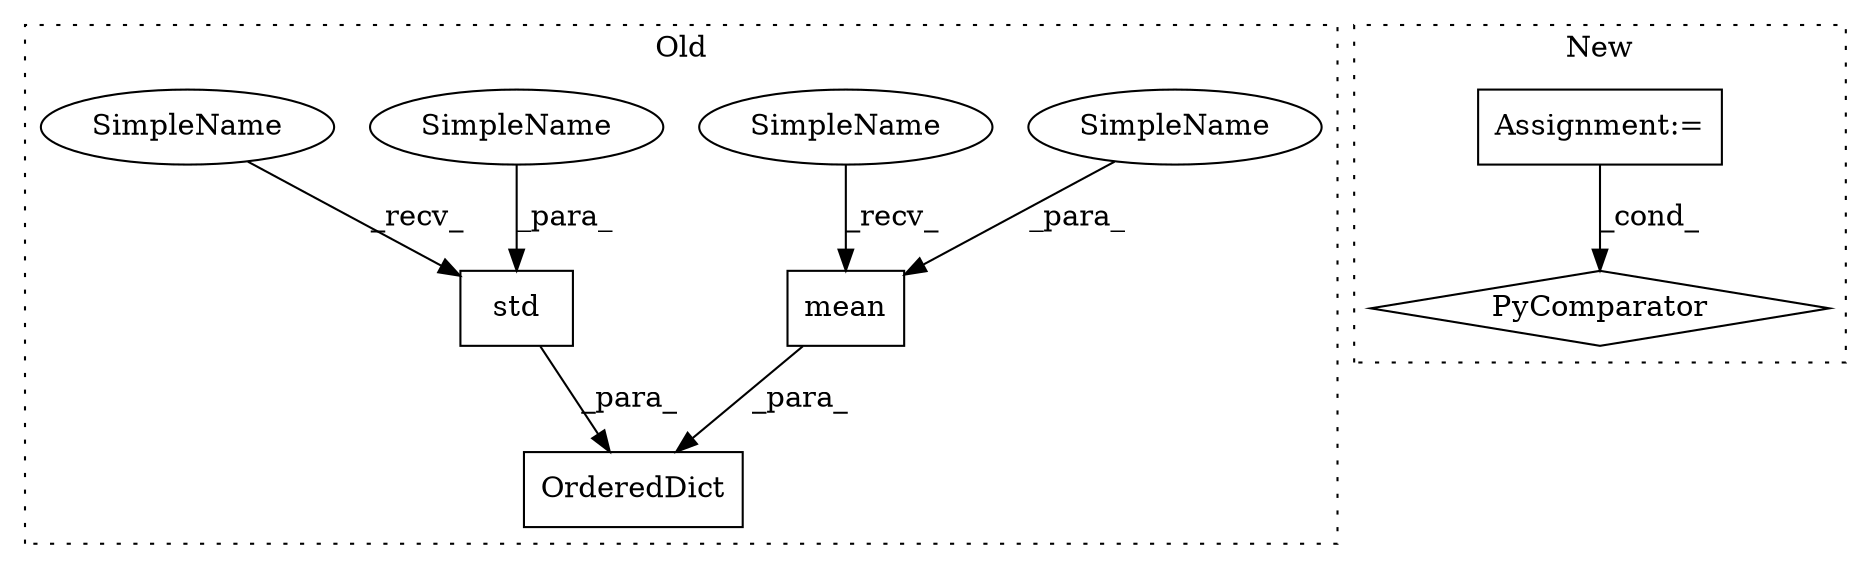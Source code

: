 digraph G {
subgraph cluster0 {
1 [label="mean" a="32" s="10172,10185" l="5,1" shape="box"];
3 [label="std" a="32" s="10201,10213" l="4,1" shape="box"];
4 [label="OrderedDict" a="32" s="10139,10299" l="12,1" shape="box"];
6 [label="SimpleName" a="42" s="10205" l="8" shape="ellipse"];
7 [label="SimpleName" a="42" s="10177" l="8" shape="ellipse"];
8 [label="SimpleName" a="42" s="10166" l="5" shape="ellipse"];
9 [label="SimpleName" a="42" s="10195" l="5" shape="ellipse"];
label = "Old";
style="dotted";
}
subgraph cluster1 {
2 [label="PyComparator" a="113" s="10156" l="79" shape="diamond"];
5 [label="Assignment:=" a="7" s="10156" l="79" shape="box"];
label = "New";
style="dotted";
}
1 -> 4 [label="_para_"];
3 -> 4 [label="_para_"];
5 -> 2 [label="_cond_"];
6 -> 3 [label="_para_"];
7 -> 1 [label="_para_"];
8 -> 1 [label="_recv_"];
9 -> 3 [label="_recv_"];
}